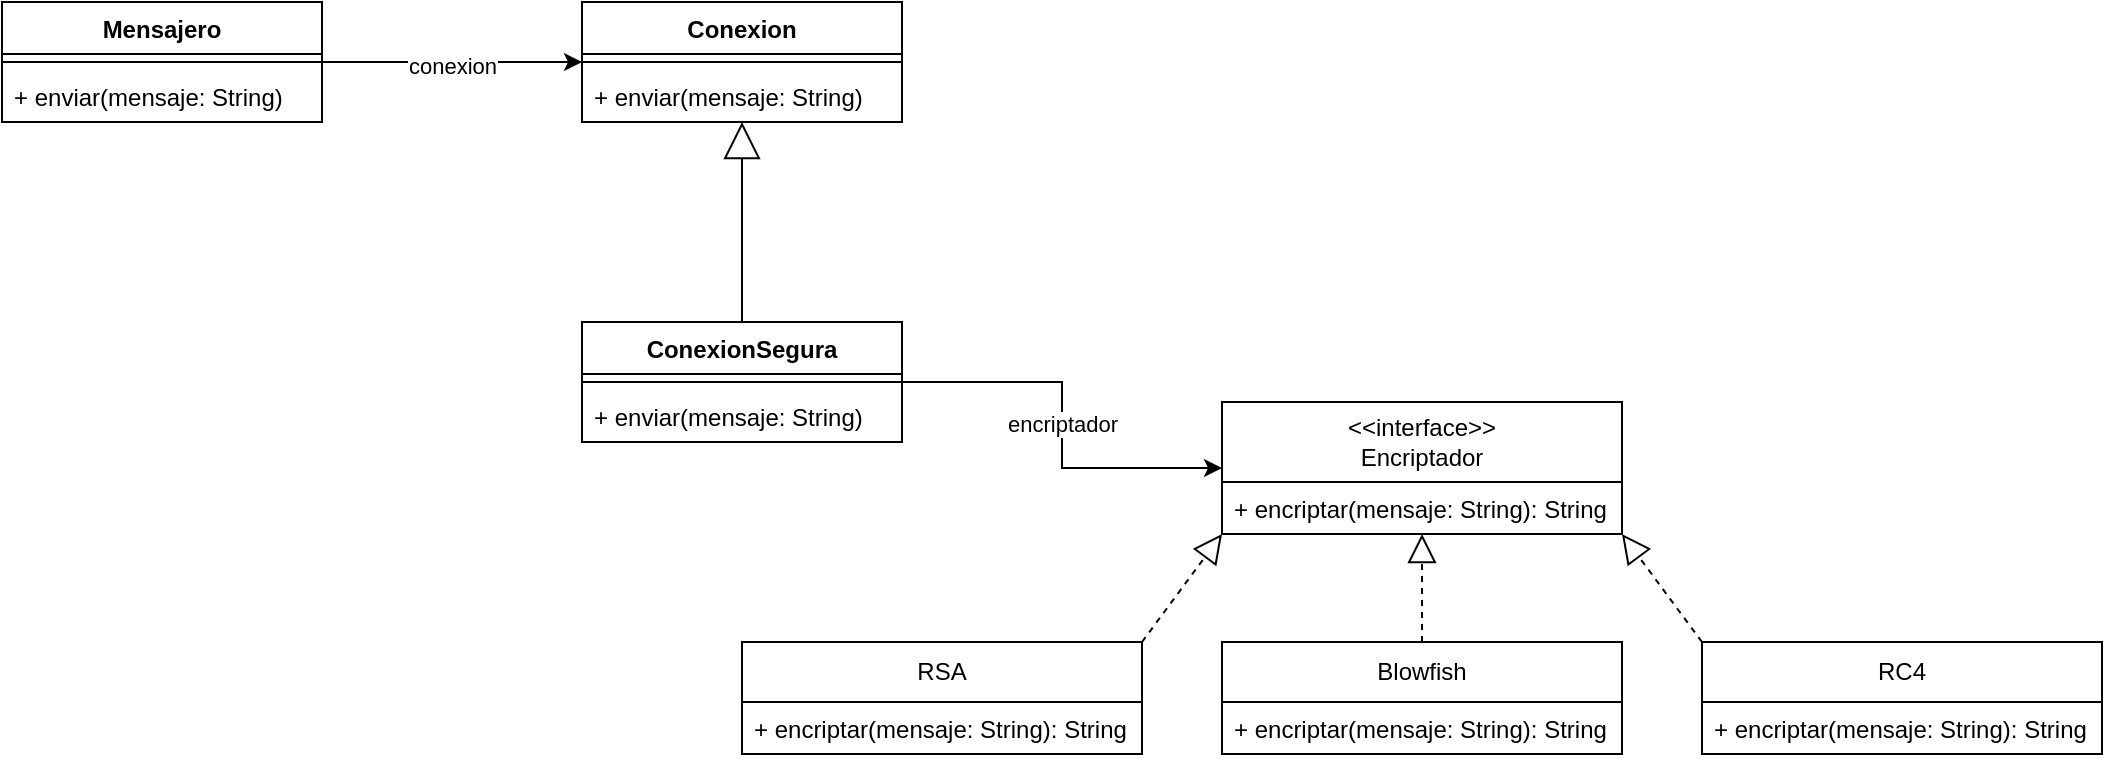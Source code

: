 <mxfile version="24.4.4" type="device">
  <diagram name="Page-1" id="XVhCXS0qNyrwA9YAmnAC">
    <mxGraphModel dx="1434" dy="738" grid="1" gridSize="10" guides="1" tooltips="1" connect="1" arrows="1" fold="1" page="1" pageScale="1" pageWidth="850" pageHeight="1100" math="0" shadow="0">
      <root>
        <mxCell id="0" />
        <mxCell id="1" parent="0" />
        <mxCell id="HdwyJqV1u0B7naY7Yk36-12" style="edgeStyle=orthogonalEdgeStyle;rounded=0;orthogonalLoop=1;jettySize=auto;html=1;exitX=1;exitY=0.5;exitDx=0;exitDy=0;entryX=0;entryY=0.5;entryDx=0;entryDy=0;" edge="1" parent="1" source="HdwyJqV1u0B7naY7Yk36-1" target="HdwyJqV1u0B7naY7Yk36-5">
          <mxGeometry relative="1" as="geometry" />
        </mxCell>
        <mxCell id="HdwyJqV1u0B7naY7Yk36-13" value="conexion" style="edgeLabel;html=1;align=center;verticalAlign=middle;resizable=0;points=[];" vertex="1" connectable="0" parent="HdwyJqV1u0B7naY7Yk36-12">
          <mxGeometry y="-2" relative="1" as="geometry">
            <mxPoint as="offset" />
          </mxGeometry>
        </mxCell>
        <mxCell id="HdwyJqV1u0B7naY7Yk36-1" value="&lt;div&gt;Mensajero&lt;/div&gt;" style="swimlane;fontStyle=1;align=center;verticalAlign=top;childLayout=stackLayout;horizontal=1;startSize=26;horizontalStack=0;resizeParent=1;resizeParentMax=0;resizeLast=0;collapsible=1;marginBottom=0;whiteSpace=wrap;html=1;" vertex="1" parent="1">
          <mxGeometry x="30" y="320" width="160" height="60" as="geometry" />
        </mxCell>
        <mxCell id="HdwyJqV1u0B7naY7Yk36-3" value="" style="line;strokeWidth=1;fillColor=none;align=left;verticalAlign=middle;spacingTop=-1;spacingLeft=3;spacingRight=3;rotatable=0;labelPosition=right;points=[];portConstraint=eastwest;strokeColor=inherit;" vertex="1" parent="HdwyJqV1u0B7naY7Yk36-1">
          <mxGeometry y="26" width="160" height="8" as="geometry" />
        </mxCell>
        <mxCell id="HdwyJqV1u0B7naY7Yk36-4" value="+ enviar(mensaje: String)" style="text;strokeColor=none;fillColor=none;align=left;verticalAlign=top;spacingLeft=4;spacingRight=4;overflow=hidden;rotatable=0;points=[[0,0.5],[1,0.5]];portConstraint=eastwest;whiteSpace=wrap;html=1;" vertex="1" parent="HdwyJqV1u0B7naY7Yk36-1">
          <mxGeometry y="34" width="160" height="26" as="geometry" />
        </mxCell>
        <mxCell id="HdwyJqV1u0B7naY7Yk36-5" value="Conexion" style="swimlane;fontStyle=1;align=center;verticalAlign=top;childLayout=stackLayout;horizontal=1;startSize=26;horizontalStack=0;resizeParent=1;resizeParentMax=0;resizeLast=0;collapsible=1;marginBottom=0;whiteSpace=wrap;html=1;" vertex="1" parent="1">
          <mxGeometry x="320" y="320" width="160" height="60" as="geometry" />
        </mxCell>
        <mxCell id="HdwyJqV1u0B7naY7Yk36-7" value="" style="line;strokeWidth=1;fillColor=none;align=left;verticalAlign=middle;spacingTop=-1;spacingLeft=3;spacingRight=3;rotatable=0;labelPosition=right;points=[];portConstraint=eastwest;strokeColor=inherit;" vertex="1" parent="HdwyJqV1u0B7naY7Yk36-5">
          <mxGeometry y="26" width="160" height="8" as="geometry" />
        </mxCell>
        <mxCell id="HdwyJqV1u0B7naY7Yk36-8" value="+ enviar(mensaje: String)" style="text;strokeColor=none;fillColor=none;align=left;verticalAlign=top;spacingLeft=4;spacingRight=4;overflow=hidden;rotatable=0;points=[[0,0.5],[1,0.5]];portConstraint=eastwest;whiteSpace=wrap;html=1;" vertex="1" parent="HdwyJqV1u0B7naY7Yk36-5">
          <mxGeometry y="34" width="160" height="26" as="geometry" />
        </mxCell>
        <mxCell id="HdwyJqV1u0B7naY7Yk36-19" style="edgeStyle=orthogonalEdgeStyle;rounded=0;orthogonalLoop=1;jettySize=auto;html=1;exitX=1;exitY=0.5;exitDx=0;exitDy=0;entryX=0;entryY=0.5;entryDx=0;entryDy=0;" edge="1" parent="1" source="HdwyJqV1u0B7naY7Yk36-9" target="HdwyJqV1u0B7naY7Yk36-15">
          <mxGeometry relative="1" as="geometry" />
        </mxCell>
        <mxCell id="HdwyJqV1u0B7naY7Yk36-20" value="&lt;div&gt;encriptador&lt;/div&gt;" style="edgeLabel;html=1;align=center;verticalAlign=middle;resizable=0;points=[];" vertex="1" connectable="0" parent="HdwyJqV1u0B7naY7Yk36-19">
          <mxGeometry x="-0.005" relative="1" as="geometry">
            <mxPoint as="offset" />
          </mxGeometry>
        </mxCell>
        <mxCell id="HdwyJqV1u0B7naY7Yk36-9" value="ConexionSegura" style="swimlane;fontStyle=1;align=center;verticalAlign=top;childLayout=stackLayout;horizontal=1;startSize=26;horizontalStack=0;resizeParent=1;resizeParentMax=0;resizeLast=0;collapsible=1;marginBottom=0;whiteSpace=wrap;html=1;" vertex="1" parent="1">
          <mxGeometry x="320" y="480" width="160" height="60" as="geometry" />
        </mxCell>
        <mxCell id="HdwyJqV1u0B7naY7Yk36-10" value="" style="line;strokeWidth=1;fillColor=none;align=left;verticalAlign=middle;spacingTop=-1;spacingLeft=3;spacingRight=3;rotatable=0;labelPosition=right;points=[];portConstraint=eastwest;strokeColor=inherit;" vertex="1" parent="HdwyJqV1u0B7naY7Yk36-9">
          <mxGeometry y="26" width="160" height="8" as="geometry" />
        </mxCell>
        <mxCell id="HdwyJqV1u0B7naY7Yk36-11" value="+ enviar(mensaje: String)" style="text;strokeColor=none;fillColor=none;align=left;verticalAlign=top;spacingLeft=4;spacingRight=4;overflow=hidden;rotatable=0;points=[[0,0.5],[1,0.5]];portConstraint=eastwest;whiteSpace=wrap;html=1;" vertex="1" parent="HdwyJqV1u0B7naY7Yk36-9">
          <mxGeometry y="34" width="160" height="26" as="geometry" />
        </mxCell>
        <mxCell id="HdwyJqV1u0B7naY7Yk36-14" value="" style="endArrow=block;endSize=16;endFill=0;html=1;rounded=0;exitX=0.5;exitY=0;exitDx=0;exitDy=0;entryX=0.5;entryY=1;entryDx=0;entryDy=0;" edge="1" parent="1" source="HdwyJqV1u0B7naY7Yk36-9" target="HdwyJqV1u0B7naY7Yk36-5">
          <mxGeometry y="-10" width="160" relative="1" as="geometry">
            <mxPoint x="340" y="380" as="sourcePoint" />
            <mxPoint x="500" y="380" as="targetPoint" />
            <mxPoint as="offset" />
          </mxGeometry>
        </mxCell>
        <mxCell id="HdwyJqV1u0B7naY7Yk36-15" value="&lt;div&gt;&amp;lt;&amp;lt;interface&amp;gt;&amp;gt;&lt;/div&gt;&lt;div&gt;Encriptador&lt;br&gt;&lt;/div&gt;" style="swimlane;fontStyle=0;childLayout=stackLayout;horizontal=1;startSize=40;fillColor=none;horizontalStack=0;resizeParent=1;resizeParentMax=0;resizeLast=0;collapsible=1;marginBottom=0;whiteSpace=wrap;html=1;" vertex="1" parent="1">
          <mxGeometry x="640" y="520" width="200" height="66" as="geometry" />
        </mxCell>
        <mxCell id="HdwyJqV1u0B7naY7Yk36-18" value="+ encriptar(mensaje: String): String" style="text;strokeColor=none;fillColor=none;align=left;verticalAlign=top;spacingLeft=4;spacingRight=4;overflow=hidden;rotatable=0;points=[[0,0.5],[1,0.5]];portConstraint=eastwest;whiteSpace=wrap;html=1;" vertex="1" parent="HdwyJqV1u0B7naY7Yk36-15">
          <mxGeometry y="40" width="200" height="26" as="geometry" />
        </mxCell>
        <mxCell id="HdwyJqV1u0B7naY7Yk36-21" value="RSA" style="swimlane;fontStyle=0;childLayout=stackLayout;horizontal=1;startSize=30;fillColor=none;horizontalStack=0;resizeParent=1;resizeParentMax=0;resizeLast=0;collapsible=1;marginBottom=0;whiteSpace=wrap;html=1;" vertex="1" parent="1">
          <mxGeometry x="400" y="640" width="200" height="56" as="geometry" />
        </mxCell>
        <mxCell id="HdwyJqV1u0B7naY7Yk36-22" value="+ encriptar(mensaje: String): String" style="text;strokeColor=none;fillColor=none;align=left;verticalAlign=top;spacingLeft=4;spacingRight=4;overflow=hidden;rotatable=0;points=[[0,0.5],[1,0.5]];portConstraint=eastwest;whiteSpace=wrap;html=1;" vertex="1" parent="HdwyJqV1u0B7naY7Yk36-21">
          <mxGeometry y="30" width="200" height="26" as="geometry" />
        </mxCell>
        <mxCell id="HdwyJqV1u0B7naY7Yk36-27" value="Blowfish" style="swimlane;fontStyle=0;childLayout=stackLayout;horizontal=1;startSize=30;fillColor=none;horizontalStack=0;resizeParent=1;resizeParentMax=0;resizeLast=0;collapsible=1;marginBottom=0;whiteSpace=wrap;html=1;" vertex="1" parent="1">
          <mxGeometry x="640" y="640" width="200" height="56" as="geometry" />
        </mxCell>
        <mxCell id="HdwyJqV1u0B7naY7Yk36-28" value="+ encriptar(mensaje: String): String" style="text;strokeColor=none;fillColor=none;align=left;verticalAlign=top;spacingLeft=4;spacingRight=4;overflow=hidden;rotatable=0;points=[[0,0.5],[1,0.5]];portConstraint=eastwest;whiteSpace=wrap;html=1;" vertex="1" parent="HdwyJqV1u0B7naY7Yk36-27">
          <mxGeometry y="30" width="200" height="26" as="geometry" />
        </mxCell>
        <mxCell id="HdwyJqV1u0B7naY7Yk36-29" value="RC4" style="swimlane;fontStyle=0;childLayout=stackLayout;horizontal=1;startSize=30;fillColor=none;horizontalStack=0;resizeParent=1;resizeParentMax=0;resizeLast=0;collapsible=1;marginBottom=0;whiteSpace=wrap;html=1;" vertex="1" parent="1">
          <mxGeometry x="880" y="640" width="200" height="56" as="geometry" />
        </mxCell>
        <mxCell id="HdwyJqV1u0B7naY7Yk36-30" value="+ encriptar(mensaje: String): String" style="text;strokeColor=none;fillColor=none;align=left;verticalAlign=top;spacingLeft=4;spacingRight=4;overflow=hidden;rotatable=0;points=[[0,0.5],[1,0.5]];portConstraint=eastwest;whiteSpace=wrap;html=1;" vertex="1" parent="HdwyJqV1u0B7naY7Yk36-29">
          <mxGeometry y="30" width="200" height="26" as="geometry" />
        </mxCell>
        <mxCell id="HdwyJqV1u0B7naY7Yk36-31" value="" style="endArrow=block;dashed=1;endFill=0;endSize=12;html=1;rounded=0;exitX=1;exitY=0;exitDx=0;exitDy=0;entryX=0;entryY=1;entryDx=0;entryDy=0;" edge="1" parent="1" source="HdwyJqV1u0B7naY7Yk36-21" target="HdwyJqV1u0B7naY7Yk36-15">
          <mxGeometry width="160" relative="1" as="geometry">
            <mxPoint x="660" y="450" as="sourcePoint" />
            <mxPoint x="820" y="450" as="targetPoint" />
          </mxGeometry>
        </mxCell>
        <mxCell id="HdwyJqV1u0B7naY7Yk36-32" value="" style="endArrow=block;dashed=1;endFill=0;endSize=12;html=1;rounded=0;exitX=0.5;exitY=0;exitDx=0;exitDy=0;entryX=0.5;entryY=1;entryDx=0;entryDy=0;" edge="1" parent="1" source="HdwyJqV1u0B7naY7Yk36-27" target="HdwyJqV1u0B7naY7Yk36-15">
          <mxGeometry width="160" relative="1" as="geometry">
            <mxPoint x="890" y="440" as="sourcePoint" />
            <mxPoint x="1050" y="440" as="targetPoint" />
          </mxGeometry>
        </mxCell>
        <mxCell id="HdwyJqV1u0B7naY7Yk36-33" value="" style="endArrow=block;dashed=1;endFill=0;endSize=12;html=1;rounded=0;exitX=0;exitY=0;exitDx=0;exitDy=0;entryX=1;entryY=1;entryDx=0;entryDy=0;" edge="1" parent="1" source="HdwyJqV1u0B7naY7Yk36-29" target="HdwyJqV1u0B7naY7Yk36-15">
          <mxGeometry width="160" relative="1" as="geometry">
            <mxPoint x="910" y="520" as="sourcePoint" />
            <mxPoint x="1070" y="520" as="targetPoint" />
          </mxGeometry>
        </mxCell>
      </root>
    </mxGraphModel>
  </diagram>
</mxfile>
